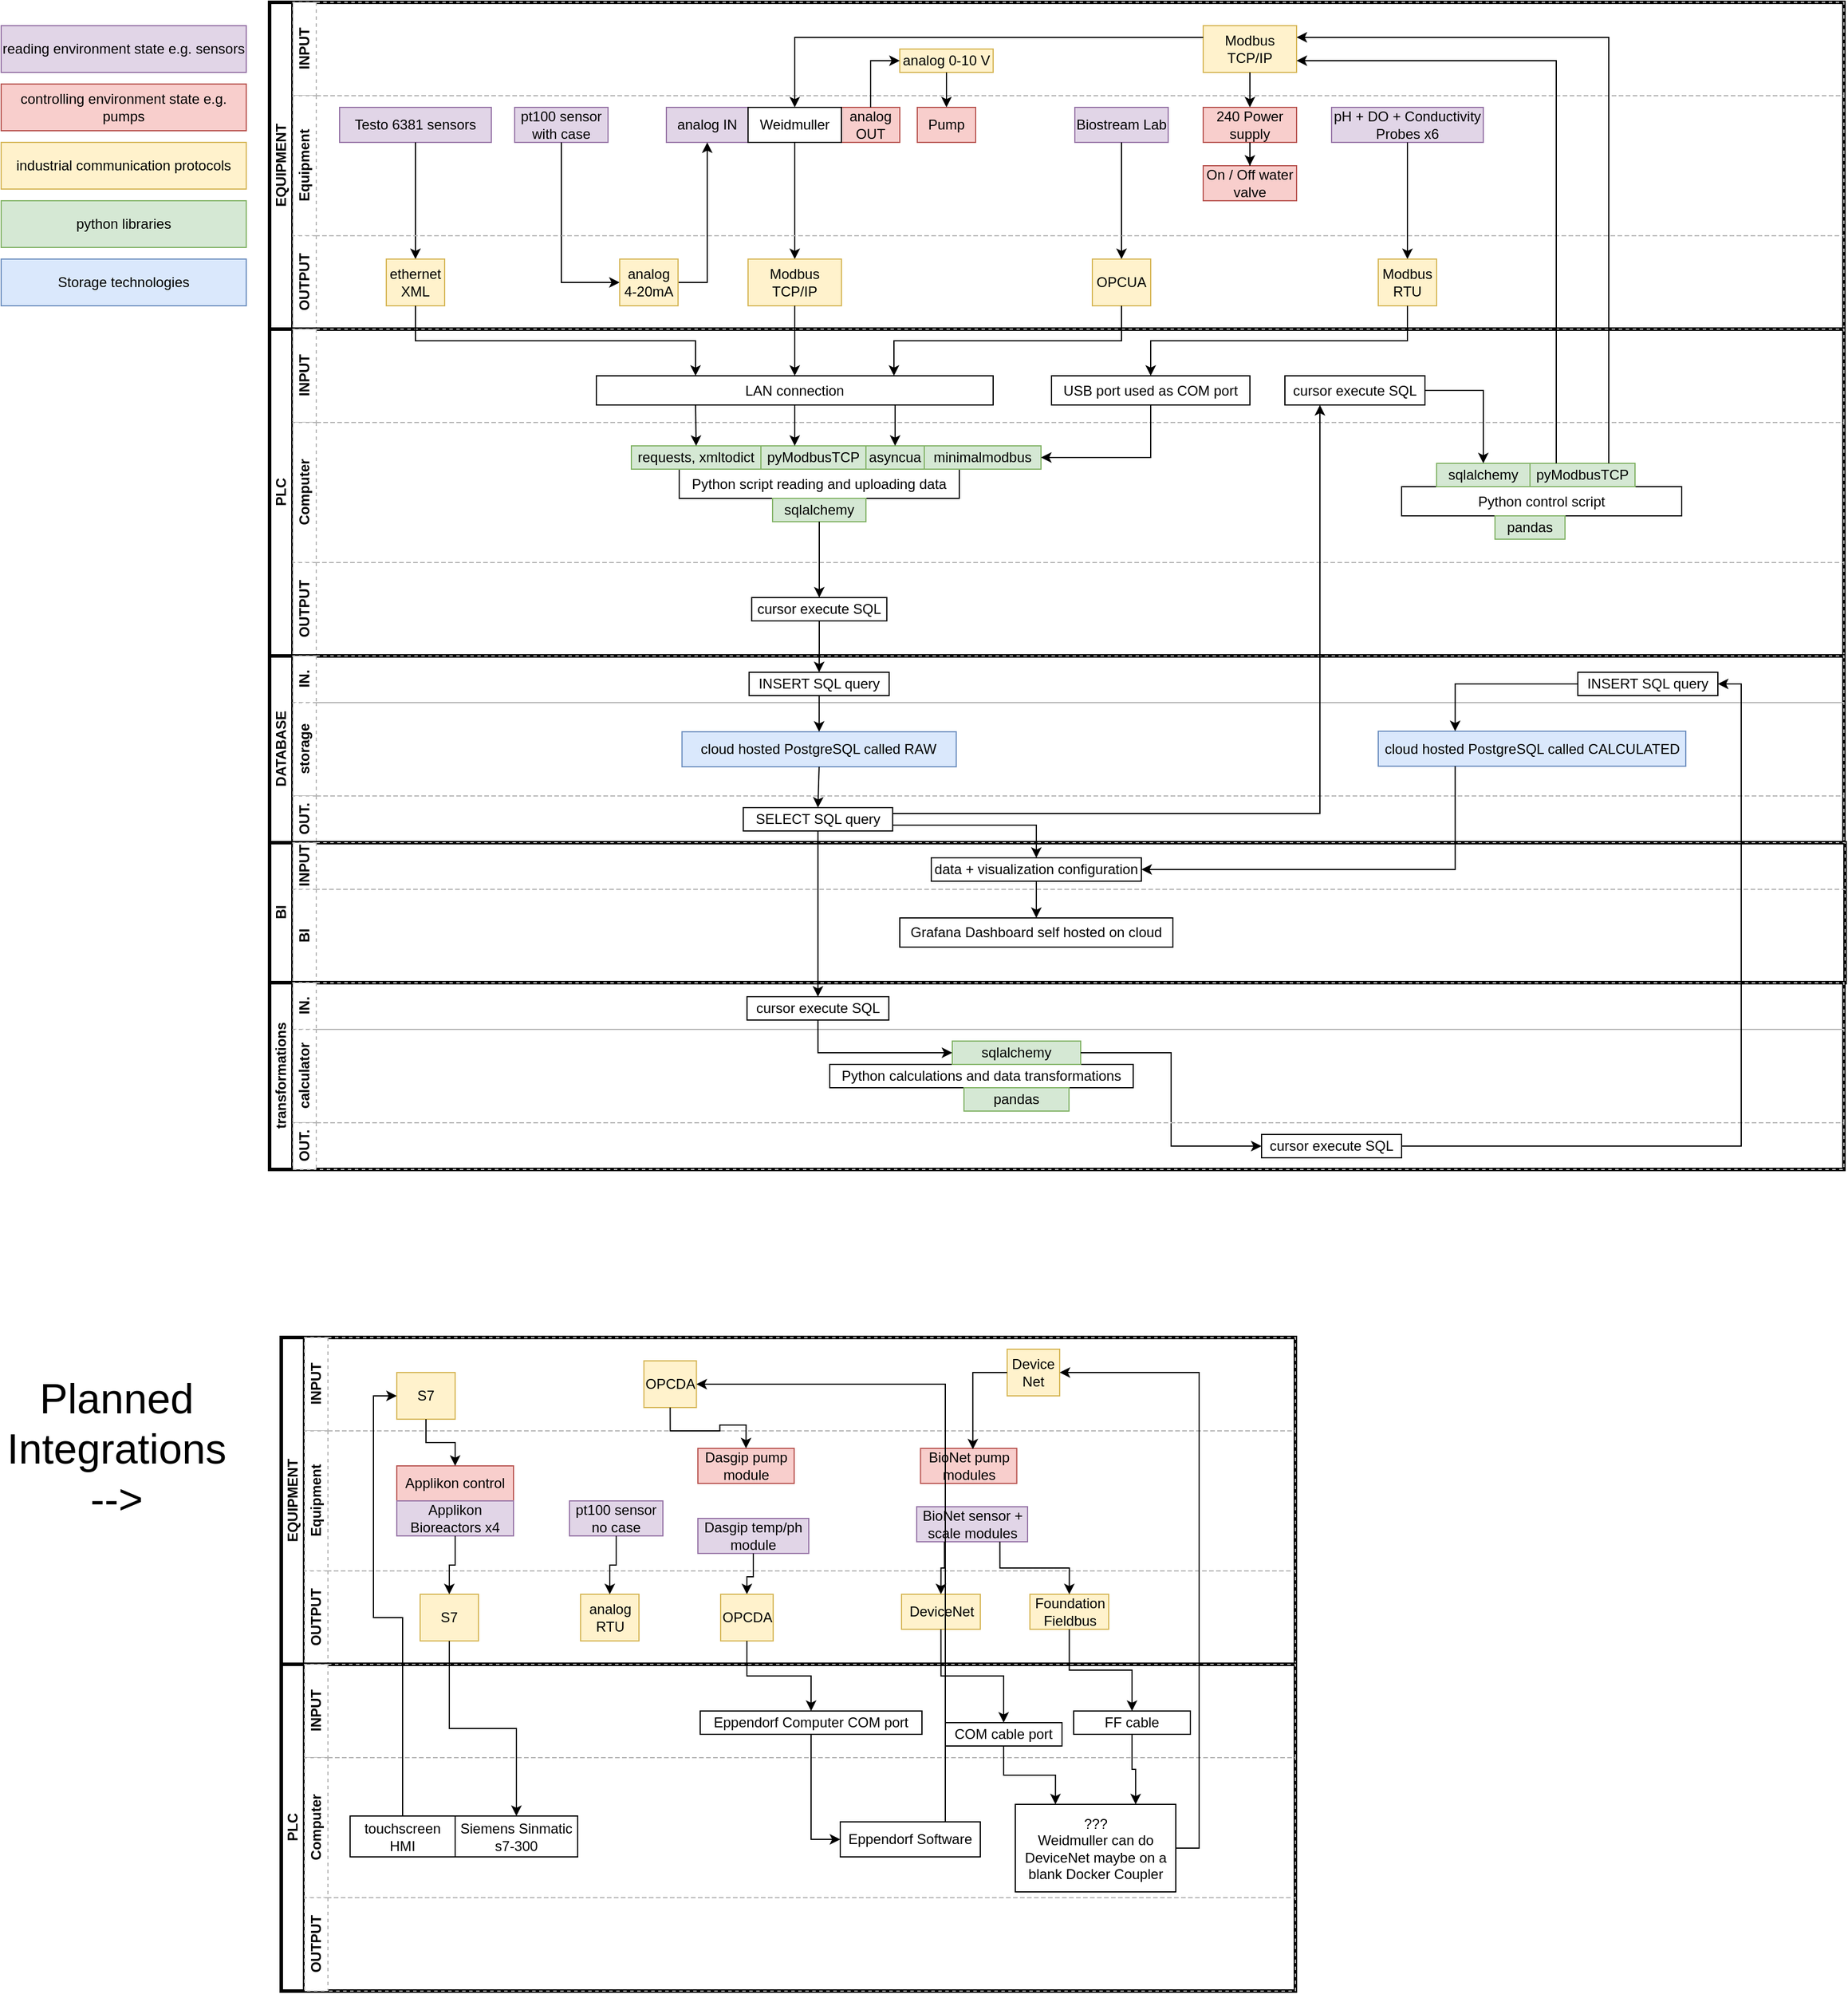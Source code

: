 <mxfile version="24.3.1" type="github">
  <diagram id="prtHgNgQTEPvFCAcTncT" name="Page-1">
    <mxGraphModel dx="4566" dy="2266" grid="1" gridSize="10" guides="1" tooltips="1" connect="1" arrows="1" fold="1" page="1" pageScale="1" pageWidth="2400" pageHeight="1600" math="0" shadow="0">
      <root>
        <mxCell id="0" />
        <mxCell id="1" parent="0" />
        <mxCell id="dNxyNK7c78bLwvsdeMH5-19" value="EQUIPMENT" style="swimlane;html=1;childLayout=stackLayout;resizeParent=1;resizeParentMax=0;horizontal=0;startSize=20;horizontalStack=0;strokeWidth=3;strokeColor=default;swimlaneFillColor=default;fillColor=#FFFFFF;fillStyle=solid;" parent="1" vertex="1">
          <mxGeometry x="241" y="6" width="1349" height="280" as="geometry" />
        </mxCell>
        <mxCell id="dNxyNK7c78bLwvsdeMH5-20" value="INPUT" style="swimlane;html=1;startSize=20;horizontal=0;strokeWidth=1;strokeColor=#b5b5b5;dashed=1;" parent="dNxyNK7c78bLwvsdeMH5-19" vertex="1">
          <mxGeometry x="20" width="1329" height="80" as="geometry" />
        </mxCell>
        <mxCell id="mkR1BZJplaOjV8n7JHUe-274" value="Modbus TCP/IP" style="rounded=0;whiteSpace=wrap;html=1;fontFamily=Helvetica;fontSize=12;align=center;fillColor=#fff2cc;strokeColor=#d6b656;" parent="dNxyNK7c78bLwvsdeMH5-20" vertex="1">
          <mxGeometry x="780" y="20" width="80" height="40" as="geometry" />
        </mxCell>
        <mxCell id="mkR1BZJplaOjV8n7JHUe-46" value="analog 0-10 V" style="rounded=0;whiteSpace=wrap;html=1;fontFamily=Helvetica;fontSize=12;align=center;fillColor=#fff2cc;strokeColor=#d6b656;" parent="dNxyNK7c78bLwvsdeMH5-20" vertex="1">
          <mxGeometry x="520" y="40" width="80" height="20" as="geometry" />
        </mxCell>
        <mxCell id="dNxyNK7c78bLwvsdeMH5-21" value="Equipment" style="swimlane;html=1;startSize=20;horizontal=0;strokeWidth=1;strokeColor=#b5b5b5;dashed=1;" parent="dNxyNK7c78bLwvsdeMH5-19" vertex="1">
          <mxGeometry x="20" y="80" width="1329" height="120" as="geometry" />
        </mxCell>
        <mxCell id="mkR1BZJplaOjV8n7JHUe-163" value="On / Off water valve" style="rounded=0;whiteSpace=wrap;html=1;fontFamily=Helvetica;fontSize=12;align=center;fillColor=#f8cecc;strokeColor=#b85450;" parent="dNxyNK7c78bLwvsdeMH5-21" vertex="1">
          <mxGeometry x="780" y="60" width="80" height="30" as="geometry" />
        </mxCell>
        <mxCell id="mkR1BZJplaOjV8n7JHUe-118" value="240 Power supply" style="rounded=0;whiteSpace=wrap;html=1;fontFamily=Helvetica;fontSize=12;align=center;fillColor=#f8cecc;strokeColor=#b85450;" parent="dNxyNK7c78bLwvsdeMH5-21" vertex="1">
          <mxGeometry x="780" y="10" width="80" height="30" as="geometry" />
        </mxCell>
        <mxCell id="mkR1BZJplaOjV8n7JHUe-164" style="edgeStyle=orthogonalEdgeStyle;rounded=0;orthogonalLoop=1;jettySize=auto;html=1;exitX=0.5;exitY=1;exitDx=0;exitDy=0;" parent="dNxyNK7c78bLwvsdeMH5-21" source="mkR1BZJplaOjV8n7JHUe-118" edge="1" target="mkR1BZJplaOjV8n7JHUe-163">
          <mxGeometry relative="1" as="geometry">
            <mxPoint x="960" y="70" as="targetPoint" />
          </mxGeometry>
        </mxCell>
        <mxCell id="mkR1BZJplaOjV8n7JHUe-84" value="Pump" style="rounded=0;whiteSpace=wrap;html=1;fontFamily=Helvetica;fontSize=12;align=center;fillColor=#f8cecc;strokeColor=#b85450;" parent="dNxyNK7c78bLwvsdeMH5-21" vertex="1">
          <mxGeometry x="535" y="10" width="50" height="30" as="geometry" />
        </mxCell>
        <mxCell id="mkR1BZJplaOjV8n7JHUe-82" value="analog OUT&lt;div&gt;&lt;/div&gt;" style="rounded=0;whiteSpace=wrap;html=1;fontFamily=Helvetica;fontSize=12;align=center;fillColor=#f8cecc;strokeColor=#b85450;" parent="dNxyNK7c78bLwvsdeMH5-21" vertex="1">
          <mxGeometry x="470" y="10" width="50" height="30" as="geometry" />
        </mxCell>
        <mxCell id="mkR1BZJplaOjV8n7JHUe-297" value="Biostream Lab" style="rounded=0;whiteSpace=wrap;html=1;fontFamily=Helvetica;fontSize=12;align=center;fillColor=#e1d5e7;strokeColor=#9673a6;" parent="dNxyNK7c78bLwvsdeMH5-21" vertex="1">
          <mxGeometry x="670" y="10" width="80" height="30" as="geometry" />
        </mxCell>
        <mxCell id="mkR1BZJplaOjV8n7JHUe-184" value="Testo 6381 sensors" style="rounded=0;whiteSpace=wrap;html=1;fontFamily=Helvetica;fontSize=12;align=center;fillColor=#e1d5e7;strokeColor=#9673a6;" parent="dNxyNK7c78bLwvsdeMH5-21" vertex="1">
          <mxGeometry x="40" y="10" width="130" height="30" as="geometry" />
        </mxCell>
        <mxCell id="mkR1BZJplaOjV8n7JHUe-49" value="pt100 sensor with case" style="rounded=0;whiteSpace=wrap;html=1;fontFamily=Helvetica;fontSize=12;align=center;fillColor=#e1d5e7;strokeColor=#9673a6;" parent="dNxyNK7c78bLwvsdeMH5-21" vertex="1">
          <mxGeometry x="190" y="10" width="80" height="30" as="geometry" />
        </mxCell>
        <mxCell id="mkR1BZJplaOjV8n7JHUe-81" value="analog IN&lt;div&gt;&lt;/div&gt;" style="rounded=0;whiteSpace=wrap;html=1;fontFamily=Helvetica;fontSize=12;align=center;fillColor=#e1d5e7;strokeColor=#9673a6;" parent="dNxyNK7c78bLwvsdeMH5-21" vertex="1">
          <mxGeometry x="320" y="10" width="70" height="30" as="geometry" />
        </mxCell>
        <mxCell id="mkR1BZJplaOjV8n7JHUe-73" value="Weidmuller" style="rounded=0;whiteSpace=wrap;html=1;fontFamily=Helvetica;fontSize=12;fontColor=#000000;align=center;" parent="dNxyNK7c78bLwvsdeMH5-21" vertex="1">
          <mxGeometry x="390" y="10" width="80" height="30" as="geometry" />
        </mxCell>
        <mxCell id="mkR1BZJplaOjV8n7JHUe-181" value="pH + DO + Conductivity Probes x6" style="rounded=0;whiteSpace=wrap;html=1;fontFamily=Helvetica;fontSize=12;align=center;fillColor=#e1d5e7;strokeColor=#9673a6;" parent="dNxyNK7c78bLwvsdeMH5-21" vertex="1">
          <mxGeometry x="890" y="10" width="130" height="30" as="geometry" />
        </mxCell>
        <mxCell id="mkR1BZJplaOjV8n7JHUe-114" style="edgeStyle=orthogonalEdgeStyle;rounded=0;orthogonalLoop=1;jettySize=auto;html=1;exitX=0.5;exitY=1;exitDx=0;exitDy=0;entryX=0.5;entryY=0;entryDx=0;entryDy=0;" parent="dNxyNK7c78bLwvsdeMH5-19" source="mkR1BZJplaOjV8n7JHUe-46" target="mkR1BZJplaOjV8n7JHUe-84" edge="1">
          <mxGeometry relative="1" as="geometry" />
        </mxCell>
        <mxCell id="mkR1BZJplaOjV8n7JHUe-83" style="edgeStyle=orthogonalEdgeStyle;rounded=0;orthogonalLoop=1;jettySize=auto;html=1;entryX=0;entryY=0.5;entryDx=0;entryDy=0;exitX=0.5;exitY=0;exitDx=0;exitDy=0;" parent="dNxyNK7c78bLwvsdeMH5-19" source="mkR1BZJplaOjV8n7JHUe-82" target="mkR1BZJplaOjV8n7JHUe-46" edge="1">
          <mxGeometry relative="1" as="geometry" />
        </mxCell>
        <mxCell id="mkR1BZJplaOjV8n7JHUe-121" style="edgeStyle=orthogonalEdgeStyle;rounded=0;orthogonalLoop=1;jettySize=auto;html=1;exitX=0.5;exitY=1;exitDx=0;exitDy=0;entryX=0.5;entryY=0;entryDx=0;entryDy=0;" parent="dNxyNK7c78bLwvsdeMH5-19" source="mkR1BZJplaOjV8n7JHUe-274" target="mkR1BZJplaOjV8n7JHUe-118" edge="1">
          <mxGeometry relative="1" as="geometry">
            <mxPoint x="1020" y="10" as="sourcePoint" />
            <mxPoint x="990" y="30" as="targetPoint" />
          </mxGeometry>
        </mxCell>
        <mxCell id="mkR1BZJplaOjV8n7JHUe-277" style="edgeStyle=orthogonalEdgeStyle;rounded=0;orthogonalLoop=1;jettySize=auto;html=1;exitX=0;exitY=0.25;exitDx=0;exitDy=0;entryX=0.5;entryY=0;entryDx=0;entryDy=0;" parent="dNxyNK7c78bLwvsdeMH5-19" source="mkR1BZJplaOjV8n7JHUe-274" target="mkR1BZJplaOjV8n7JHUe-73" edge="1">
          <mxGeometry relative="1" as="geometry" />
        </mxCell>
        <mxCell id="mkR1BZJplaOjV8n7JHUe-71" style="edgeStyle=orthogonalEdgeStyle;rounded=0;orthogonalLoop=1;jettySize=auto;html=1;entryX=0;entryY=0.5;entryDx=0;entryDy=0;exitX=0.5;exitY=1;exitDx=0;exitDy=0;" parent="dNxyNK7c78bLwvsdeMH5-19" source="mkR1BZJplaOjV8n7JHUe-49" target="mkR1BZJplaOjV8n7JHUe-45" edge="1">
          <mxGeometry relative="1" as="geometry" />
        </mxCell>
        <mxCell id="mkR1BZJplaOjV8n7JHUe-244" style="edgeStyle=orthogonalEdgeStyle;rounded=0;orthogonalLoop=1;jettySize=auto;html=1;exitX=0.5;exitY=1;exitDx=0;exitDy=0;entryX=0.5;entryY=0;entryDx=0;entryDy=0;" parent="dNxyNK7c78bLwvsdeMH5-19" source="mkR1BZJplaOjV8n7JHUe-73" target="mkR1BZJplaOjV8n7JHUe-116" edge="1">
          <mxGeometry relative="1" as="geometry">
            <mxPoint x="690" y="-10" as="sourcePoint" />
            <mxPoint x="710" y="60" as="targetPoint" />
          </mxGeometry>
        </mxCell>
        <mxCell id="mkR1BZJplaOjV8n7JHUe-72" style="edgeStyle=orthogonalEdgeStyle;rounded=0;orthogonalLoop=1;jettySize=auto;html=1;entryX=0.5;entryY=1;entryDx=0;entryDy=0;exitX=1;exitY=0.5;exitDx=0;exitDy=0;" parent="dNxyNK7c78bLwvsdeMH5-19" source="mkR1BZJplaOjV8n7JHUe-45" target="mkR1BZJplaOjV8n7JHUe-81" edge="1">
          <mxGeometry relative="1" as="geometry">
            <mxPoint x="480" y="-40" as="targetPoint" />
          </mxGeometry>
        </mxCell>
        <mxCell id="mkR1BZJplaOjV8n7JHUe-80" value="&lt;div&gt;&lt;/div&gt;" style="edgeLabel;html=1;align=center;verticalAlign=middle;resizable=0;points=[];" parent="mkR1BZJplaOjV8n7JHUe-72" vertex="1" connectable="0">
          <mxGeometry x="-0.156" y="-2" relative="1" as="geometry">
            <mxPoint as="offset" />
          </mxGeometry>
        </mxCell>
        <mxCell id="mkR1BZJplaOjV8n7JHUe-298" style="edgeStyle=orthogonalEdgeStyle;rounded=0;orthogonalLoop=1;jettySize=auto;html=1;entryX=0.5;entryY=0;entryDx=0;entryDy=0;" parent="dNxyNK7c78bLwvsdeMH5-19" source="mkR1BZJplaOjV8n7JHUe-297" target="mkR1BZJplaOjV8n7JHUe-52" edge="1">
          <mxGeometry relative="1" as="geometry" />
        </mxCell>
        <mxCell id="mkR1BZJplaOjV8n7JHUe-185" style="edgeStyle=orthogonalEdgeStyle;rounded=0;orthogonalLoop=1;jettySize=auto;html=1;entryX=0.5;entryY=0;entryDx=0;entryDy=0;" parent="dNxyNK7c78bLwvsdeMH5-19" source="mkR1BZJplaOjV8n7JHUe-184" target="mkR1BZJplaOjV8n7JHUe-186" edge="1">
          <mxGeometry relative="1" as="geometry">
            <mxPoint x="320" y="100" as="targetPoint" />
          </mxGeometry>
        </mxCell>
        <mxCell id="mkR1BZJplaOjV8n7JHUe-182" style="edgeStyle=orthogonalEdgeStyle;rounded=0;orthogonalLoop=1;jettySize=auto;html=1;entryX=0.5;entryY=0;entryDx=0;entryDy=0;" parent="dNxyNK7c78bLwvsdeMH5-19" source="mkR1BZJplaOjV8n7JHUe-181" target="mkR1BZJplaOjV8n7JHUe-170" edge="1">
          <mxGeometry relative="1" as="geometry" />
        </mxCell>
        <mxCell id="mkR1BZJplaOjV8n7JHUe-265" value="OUTPUT" style="swimlane;html=1;startSize=20;horizontal=0;strokeWidth=1;strokeColor=#b5b5b5;dashed=1;" parent="dNxyNK7c78bLwvsdeMH5-19" vertex="1">
          <mxGeometry x="20" y="200" width="1329" height="80" as="geometry" />
        </mxCell>
        <mxCell id="mkR1BZJplaOjV8n7JHUe-186" value="ethernet XML" style="rounded=0;whiteSpace=wrap;html=1;fontFamily=Helvetica;fontSize=12;align=center;fillColor=#fff2cc;strokeColor=#d6b656;" parent="mkR1BZJplaOjV8n7JHUe-265" vertex="1">
          <mxGeometry x="80" y="20" width="50" height="40" as="geometry" />
        </mxCell>
        <mxCell id="mkR1BZJplaOjV8n7JHUe-116" value="Modbus TCP/IP" style="rounded=0;whiteSpace=wrap;html=1;fontFamily=Helvetica;fontSize=12;align=center;fillColor=#fff2cc;strokeColor=#d6b656;" parent="mkR1BZJplaOjV8n7JHUe-265" vertex="1">
          <mxGeometry x="390" y="20" width="80" height="40" as="geometry" />
        </mxCell>
        <mxCell id="mkR1BZJplaOjV8n7JHUe-52" value="OPCUA" style="rounded=0;whiteSpace=wrap;html=1;fontFamily=Helvetica;fontSize=12;align=center;fillColor=#fff2cc;strokeColor=#d6b656;" parent="mkR1BZJplaOjV8n7JHUe-265" vertex="1">
          <mxGeometry x="685" y="20" width="50" height="40" as="geometry" />
        </mxCell>
        <mxCell id="mkR1BZJplaOjV8n7JHUe-170" value="Modbus RTU" style="rounded=0;whiteSpace=wrap;html=1;fontFamily=Helvetica;fontSize=12;align=center;fillColor=#fff2cc;strokeColor=#d6b656;" parent="mkR1BZJplaOjV8n7JHUe-265" vertex="1">
          <mxGeometry x="930" y="20" width="50" height="40" as="geometry" />
        </mxCell>
        <mxCell id="mkR1BZJplaOjV8n7JHUe-45" value="analog 4-20mA" style="rounded=0;whiteSpace=wrap;html=1;fontFamily=Helvetica;fontSize=12;align=center;fillColor=#fff2cc;strokeColor=#d6b656;" parent="mkR1BZJplaOjV8n7JHUe-265" vertex="1">
          <mxGeometry x="280" y="20" width="50" height="40" as="geometry" />
        </mxCell>
        <mxCell id="mkR1BZJplaOjV8n7JHUe-5" value="PLC" style="swimlane;html=1;childLayout=stackLayout;resizeParent=1;resizeParentMax=0;horizontal=0;startSize=20;horizontalStack=0;strokeWidth=3;strokeColor=default;fillColor=#FFFFFF;fillStyle=solid;swimlaneFillColor=default;" parent="1" vertex="1">
          <mxGeometry x="241" y="286" width="1349" height="280" as="geometry" />
        </mxCell>
        <mxCell id="mkR1BZJplaOjV8n7JHUe-10" value="INPUT" style="swimlane;html=1;startSize=20;horizontal=0;strokeWidth=1;strokeColor=#b5b5b5;dashed=1;" parent="mkR1BZJplaOjV8n7JHUe-5" vertex="1">
          <mxGeometry x="20" width="1329" height="80" as="geometry" />
        </mxCell>
        <mxCell id="mkR1BZJplaOjV8n7JHUe-165" value="LAN connection" style="rounded=0;whiteSpace=wrap;html=1;fontColor=#000000;" parent="mkR1BZJplaOjV8n7JHUe-10" vertex="1">
          <mxGeometry x="260" y="40" width="340" height="25" as="geometry" />
        </mxCell>
        <mxCell id="mkR1BZJplaOjV8n7JHUe-168" value="USB port used as COM port" style="rounded=0;whiteSpace=wrap;html=1;fontColor=#000000;" parent="mkR1BZJplaOjV8n7JHUe-10" vertex="1">
          <mxGeometry x="650" y="40" width="170" height="25" as="geometry" />
        </mxCell>
        <mxCell id="mkR1BZJplaOjV8n7JHUe-290" value="cursor execute SQL" style="whiteSpace=wrap;html=1;fontColor=#000000;rounded=0;" parent="mkR1BZJplaOjV8n7JHUe-10" vertex="1">
          <mxGeometry x="850" y="40" width="120" height="25" as="geometry" />
        </mxCell>
        <mxCell id="mkR1BZJplaOjV8n7JHUe-17" value="Computer" style="swimlane;html=1;startSize=20;horizontal=0;strokeWidth=1;strokeColor=#b5b5b5;dashed=1;" parent="mkR1BZJplaOjV8n7JHUe-5" vertex="1">
          <mxGeometry x="20" y="80" width="1329" height="120" as="geometry" />
        </mxCell>
        <mxCell id="mkR1BZJplaOjV8n7JHUe-76" value="Python script reading and uploading data&lt;div&gt;&lt;/div&gt;" style="rounded=0;whiteSpace=wrap;html=1;fontFamily=Helvetica;fontSize=12;fontColor=#000000;align=center;" parent="mkR1BZJplaOjV8n7JHUe-17" vertex="1">
          <mxGeometry x="331" y="40" width="240" height="25" as="geometry" />
        </mxCell>
        <mxCell id="mkR1BZJplaOjV8n7JHUe-174" value="pyModbusTCP&lt;div&gt;&lt;/div&gt;" style="rounded=0;whiteSpace=wrap;html=1;fontFamily=Helvetica;fontSize=12;align=center;fillColor=#d5e8d4;strokeColor=#82b366;" parent="mkR1BZJplaOjV8n7JHUe-17" vertex="1">
          <mxGeometry x="401" y="20" width="90" height="20" as="geometry" />
        </mxCell>
        <mxCell id="mkR1BZJplaOjV8n7JHUe-175" value="asyncua&lt;div&gt;&lt;/div&gt;" style="rounded=0;whiteSpace=wrap;html=1;fontFamily=Helvetica;fontSize=12;align=center;fillColor=#d5e8d4;strokeColor=#82b366;" parent="mkR1BZJplaOjV8n7JHUe-17" vertex="1">
          <mxGeometry x="491" y="20" width="50" height="20" as="geometry" />
        </mxCell>
        <mxCell id="mkR1BZJplaOjV8n7JHUe-177" value="minimalmodbus&lt;div&gt;&lt;/div&gt;" style="rounded=0;whiteSpace=wrap;html=1;fontFamily=Helvetica;fontSize=12;align=center;fillColor=#d5e8d4;strokeColor=#82b366;" parent="mkR1BZJplaOjV8n7JHUe-17" vertex="1">
          <mxGeometry x="541" y="20" width="100" height="20" as="geometry" />
        </mxCell>
        <mxCell id="mkR1BZJplaOjV8n7JHUe-183" value="requests, xmltodict&lt;div&gt;&lt;/div&gt;" style="rounded=0;whiteSpace=wrap;html=1;fontFamily=Helvetica;fontSize=12;align=center;fillColor=#d5e8d4;strokeColor=#82b366;" parent="mkR1BZJplaOjV8n7JHUe-17" vertex="1">
          <mxGeometry x="290" y="20" width="111" height="20" as="geometry" />
        </mxCell>
        <mxCell id="mkR1BZJplaOjV8n7JHUe-276" value="Python control script&lt;div&gt;&lt;/div&gt;" style="rounded=0;whiteSpace=wrap;html=1;fontFamily=Helvetica;fontSize=12;fontColor=#000000;align=center;" parent="mkR1BZJplaOjV8n7JHUe-17" vertex="1">
          <mxGeometry x="950" y="55" width="240" height="25" as="geometry" />
        </mxCell>
        <mxCell id="mkR1BZJplaOjV8n7JHUe-278" value="pyModbusTCP&lt;div&gt;&lt;/div&gt;" style="rounded=0;whiteSpace=wrap;html=1;fontFamily=Helvetica;fontSize=12;align=center;fillColor=#d5e8d4;strokeColor=#82b366;" parent="mkR1BZJplaOjV8n7JHUe-17" vertex="1">
          <mxGeometry x="1060" y="35" width="90" height="20" as="geometry" />
        </mxCell>
        <mxCell id="mkR1BZJplaOjV8n7JHUe-293" value="pandas&lt;div&gt;&lt;/div&gt;" style="rounded=0;whiteSpace=wrap;html=1;fontFamily=Helvetica;fontSize=12;align=center;fillColor=#d5e8d4;strokeColor=#82b366;" parent="mkR1BZJplaOjV8n7JHUe-17" vertex="1">
          <mxGeometry x="1030" y="80" width="60" height="20" as="geometry" />
        </mxCell>
        <mxCell id="mkR1BZJplaOjV8n7JHUe-294" value="sqlalchemy&lt;div&gt;&lt;/div&gt;" style="rounded=0;whiteSpace=wrap;html=1;fontFamily=Helvetica;fontSize=12;align=center;fillColor=#d5e8d4;strokeColor=#82b366;" parent="mkR1BZJplaOjV8n7JHUe-17" vertex="1">
          <mxGeometry x="980" y="35" width="80" height="20" as="geometry" />
        </mxCell>
        <mxCell id="mkR1BZJplaOjV8n7JHUe-295" value="sqlalchemy&lt;div&gt;&lt;/div&gt;" style="rounded=0;whiteSpace=wrap;html=1;fontFamily=Helvetica;fontSize=12;align=center;fillColor=#d5e8d4;strokeColor=#82b366;" parent="mkR1BZJplaOjV8n7JHUe-17" vertex="1">
          <mxGeometry x="411" y="65" width="80" height="20" as="geometry" />
        </mxCell>
        <mxCell id="mkR1BZJplaOjV8n7JHUe-157" style="edgeStyle=orthogonalEdgeStyle;rounded=0;orthogonalLoop=1;jettySize=auto;html=1;" parent="mkR1BZJplaOjV8n7JHUe-5" source="mkR1BZJplaOjV8n7JHUe-295" target="mkR1BZJplaOjV8n7JHUe-156" edge="1">
          <mxGeometry relative="1" as="geometry">
            <mxPoint x="810" y="220" as="sourcePoint" />
          </mxGeometry>
        </mxCell>
        <mxCell id="mkR1BZJplaOjV8n7JHUe-167" style="edgeStyle=orthogonalEdgeStyle;rounded=0;orthogonalLoop=1;jettySize=auto;html=1;entryX=0.322;entryY=0;entryDx=0;entryDy=0;entryPerimeter=0;" parent="mkR1BZJplaOjV8n7JHUe-5" source="mkR1BZJplaOjV8n7JHUe-165" target="mkR1BZJplaOjV8n7JHUe-174" edge="1">
          <mxGeometry relative="1" as="geometry" />
        </mxCell>
        <mxCell id="mkR1BZJplaOjV8n7JHUe-172" style="edgeStyle=orthogonalEdgeStyle;rounded=0;orthogonalLoop=1;jettySize=auto;html=1;exitX=0.5;exitY=1;exitDx=0;exitDy=0;entryX=1;entryY=0.5;entryDx=0;entryDy=0;" parent="mkR1BZJplaOjV8n7JHUe-5" source="mkR1BZJplaOjV8n7JHUe-168" target="mkR1BZJplaOjV8n7JHUe-177" edge="1">
          <mxGeometry relative="1" as="geometry">
            <mxPoint x="790" y="160" as="targetPoint" />
          </mxGeometry>
        </mxCell>
        <mxCell id="mkR1BZJplaOjV8n7JHUe-176" style="edgeStyle=orthogonalEdgeStyle;rounded=0;orthogonalLoop=1;jettySize=auto;html=1;exitX=0.25;exitY=1;exitDx=0;exitDy=0;entryX=0.5;entryY=0;entryDx=0;entryDy=0;" parent="mkR1BZJplaOjV8n7JHUe-5" source="mkR1BZJplaOjV8n7JHUe-165" target="mkR1BZJplaOjV8n7JHUe-183" edge="1">
          <mxGeometry relative="1" as="geometry" />
        </mxCell>
        <mxCell id="mkR1BZJplaOjV8n7JHUe-188" style="edgeStyle=orthogonalEdgeStyle;rounded=0;orthogonalLoop=1;jettySize=auto;html=1;exitX=0.75;exitY=1;exitDx=0;exitDy=0;entryX=0.5;entryY=0;entryDx=0;entryDy=0;" parent="mkR1BZJplaOjV8n7JHUe-5" source="mkR1BZJplaOjV8n7JHUe-165" target="mkR1BZJplaOjV8n7JHUe-175" edge="1">
          <mxGeometry relative="1" as="geometry" />
        </mxCell>
        <mxCell id="mkR1BZJplaOjV8n7JHUe-291" style="edgeStyle=orthogonalEdgeStyle;rounded=0;orthogonalLoop=1;jettySize=auto;html=1;entryX=0.5;entryY=0;entryDx=0;entryDy=0;exitX=1;exitY=0.5;exitDx=0;exitDy=0;" parent="mkR1BZJplaOjV8n7JHUe-5" source="mkR1BZJplaOjV8n7JHUe-290" target="mkR1BZJplaOjV8n7JHUe-294" edge="1">
          <mxGeometry relative="1" as="geometry">
            <mxPoint x="1830" y="81" as="sourcePoint" />
            <mxPoint x="1430" y="160" as="targetPoint" />
          </mxGeometry>
        </mxCell>
        <mxCell id="mkR1BZJplaOjV8n7JHUe-21" value="OUTPUT" style="swimlane;html=1;startSize=20;horizontal=0;strokeWidth=1;strokeColor=#b5b5b5;dashed=1;" parent="mkR1BZJplaOjV8n7JHUe-5" vertex="1">
          <mxGeometry x="20" y="200" width="1329" height="80" as="geometry">
            <mxRectangle x="20" y="240" width="430" height="30" as="alternateBounds" />
          </mxGeometry>
        </mxCell>
        <mxCell id="mkR1BZJplaOjV8n7JHUe-156" value="cursor execute SQL" style="whiteSpace=wrap;html=1;fontColor=#000000;rounded=0;" parent="mkR1BZJplaOjV8n7JHUe-21" vertex="1">
          <mxGeometry x="393.12" y="30" width="115.75" height="20" as="geometry" />
        </mxCell>
        <mxCell id="mkR1BZJplaOjV8n7JHUe-139" value="DATABASE" style="swimlane;html=1;childLayout=stackLayout;resizeParent=1;resizeParentMax=0;horizontal=0;startSize=20;horizontalStack=0;strokeWidth=3;strokeColor=default;fillColor=#FFFFFF;fillStyle=solid;swimlaneFillColor=default;" parent="1" vertex="1">
          <mxGeometry x="241" y="566" width="1349" height="160" as="geometry" />
        </mxCell>
        <mxCell id="mkR1BZJplaOjV8n7JHUe-141" value="IN." style="swimlane;html=1;startSize=20;horizontal=0;strokeWidth=1;strokeColor=#b5b5b5;dashed=1;" parent="mkR1BZJplaOjV8n7JHUe-139" vertex="1">
          <mxGeometry x="20" width="1329" height="40" as="geometry" />
        </mxCell>
        <mxCell id="mkR1BZJplaOjV8n7JHUe-144" value="INSERT SQL query" style="whiteSpace=wrap;html=1;fontColor=#000000;rounded=0;" parent="mkR1BZJplaOjV8n7JHUe-141" vertex="1">
          <mxGeometry x="390.87" y="14" width="120" height="20" as="geometry" />
        </mxCell>
        <mxCell id="mkR1BZJplaOjV8n7JHUe-148" style="edgeStyle=orthogonalEdgeStyle;rounded=0;orthogonalLoop=1;jettySize=auto;html=1;exitX=0.5;exitY=1;exitDx=0;exitDy=0;entryX=0.5;entryY=0;entryDx=0;entryDy=0;" parent="mkR1BZJplaOjV8n7JHUe-141" edge="1">
          <mxGeometry relative="1" as="geometry">
            <mxPoint x="1480" y="90" as="sourcePoint" />
          </mxGeometry>
        </mxCell>
        <mxCell id="mkR1BZJplaOjV8n7JHUe-149" style="edgeStyle=orthogonalEdgeStyle;rounded=0;orthogonalLoop=1;jettySize=auto;html=1;exitX=0.5;exitY=1;exitDx=0;exitDy=0;entryX=0.5;entryY=0;entryDx=0;entryDy=0;" parent="mkR1BZJplaOjV8n7JHUe-141" edge="1">
          <mxGeometry relative="1" as="geometry">
            <mxPoint x="1480" y="-30" as="sourcePoint" />
          </mxGeometry>
        </mxCell>
        <mxCell id="mkR1BZJplaOjV8n7JHUe-240" value="INSERT SQL query" style="whiteSpace=wrap;html=1;fontColor=#000000;rounded=0;" parent="mkR1BZJplaOjV8n7JHUe-141" vertex="1">
          <mxGeometry x="1101" y="14" width="120" height="20" as="geometry" />
        </mxCell>
        <mxCell id="mkR1BZJplaOjV8n7JHUe-150" value="storage" style="swimlane;html=1;startSize=20;horizontal=0;strokeWidth=1;strokeColor=#b5b5b5;dashed=1;" parent="mkR1BZJplaOjV8n7JHUe-139" vertex="1">
          <mxGeometry x="20" y="40" width="1329" height="80" as="geometry" />
        </mxCell>
        <mxCell id="mkR1BZJplaOjV8n7JHUe-220" value="cloud hosted PostgreSQL called RAW" style="whiteSpace=wrap;html=1;rounded=0;fillColor=#dae8fc;strokeColor=#6c8ebf;" parent="mkR1BZJplaOjV8n7JHUe-150" vertex="1">
          <mxGeometry x="333.37" y="25" width="235" height="30" as="geometry" />
        </mxCell>
        <mxCell id="mkR1BZJplaOjV8n7JHUe-238" value="cloud hosted PostgreSQL called CALCULATED" style="whiteSpace=wrap;html=1;rounded=0;fillColor=#dae8fc;strokeColor=#6c8ebf;" parent="mkR1BZJplaOjV8n7JHUe-150" vertex="1">
          <mxGeometry x="930" y="24.5" width="263.5" height="30" as="geometry" />
        </mxCell>
        <mxCell id="mkR1BZJplaOjV8n7JHUe-153" value="OUT." style="swimlane;html=1;startSize=20;horizontal=0;strokeWidth=1;strokeColor=#b5b5b5;dashed=1;" parent="mkR1BZJplaOjV8n7JHUe-139" vertex="1">
          <mxGeometry x="20" y="120" width="1329" height="40" as="geometry">
            <mxRectangle x="20" y="240" width="430" height="30" as="alternateBounds" />
          </mxGeometry>
        </mxCell>
        <mxCell id="mkR1BZJplaOjV8n7JHUe-199" value="SELECT SQL query" style="whiteSpace=wrap;html=1;fontColor=#000000;rounded=0;" parent="mkR1BZJplaOjV8n7JHUe-153" vertex="1">
          <mxGeometry x="385.87" y="10" width="128" height="20" as="geometry" />
        </mxCell>
        <mxCell id="mkR1BZJplaOjV8n7JHUe-158" style="edgeStyle=orthogonalEdgeStyle;rounded=0;orthogonalLoop=1;jettySize=auto;html=1;entryX=0.5;entryY=0;entryDx=0;entryDy=0;" parent="mkR1BZJplaOjV8n7JHUe-139" source="mkR1BZJplaOjV8n7JHUe-144" target="mkR1BZJplaOjV8n7JHUe-220" edge="1">
          <mxGeometry relative="1" as="geometry">
            <mxPoint x="472.92" y="108.44" as="targetPoint" />
          </mxGeometry>
        </mxCell>
        <mxCell id="mkR1BZJplaOjV8n7JHUe-223" style="edgeStyle=orthogonalEdgeStyle;rounded=0;orthogonalLoop=1;jettySize=auto;html=1;exitX=0.5;exitY=1;exitDx=0;exitDy=0;entryX=0.5;entryY=0;entryDx=0;entryDy=0;" parent="mkR1BZJplaOjV8n7JHUe-139" source="mkR1BZJplaOjV8n7JHUe-220" target="mkR1BZJplaOjV8n7JHUe-199" edge="1">
          <mxGeometry relative="1" as="geometry" />
        </mxCell>
        <mxCell id="rFRt4yUqS4FZcKzQcChp-47" style="edgeStyle=orthogonalEdgeStyle;rounded=0;orthogonalLoop=1;jettySize=auto;html=1;exitX=0;exitY=0.5;exitDx=0;exitDy=0;entryX=0.25;entryY=0;entryDx=0;entryDy=0;" edge="1" parent="mkR1BZJplaOjV8n7JHUe-139" source="mkR1BZJplaOjV8n7JHUe-240" target="mkR1BZJplaOjV8n7JHUe-238">
          <mxGeometry relative="1" as="geometry" />
        </mxCell>
        <mxCell id="mkR1BZJplaOjV8n7JHUe-159" style="edgeStyle=orthogonalEdgeStyle;rounded=0;orthogonalLoop=1;jettySize=auto;html=1;exitX=0.5;exitY=1;exitDx=0;exitDy=0;entryX=0.5;entryY=0;entryDx=0;entryDy=0;" parent="1" source="mkR1BZJplaOjV8n7JHUe-156" target="mkR1BZJplaOjV8n7JHUe-144" edge="1">
          <mxGeometry relative="1" as="geometry" />
        </mxCell>
        <mxCell id="mkR1BZJplaOjV8n7JHUe-166" value="" style="edgeStyle=orthogonalEdgeStyle;rounded=0;orthogonalLoop=1;jettySize=auto;html=1;exitX=0.5;exitY=1;exitDx=0;exitDy=0;" parent="1" source="mkR1BZJplaOjV8n7JHUe-116" target="mkR1BZJplaOjV8n7JHUe-165" edge="1">
          <mxGeometry relative="1" as="geometry" />
        </mxCell>
        <mxCell id="mkR1BZJplaOjV8n7JHUe-171" style="edgeStyle=orthogonalEdgeStyle;rounded=0;orthogonalLoop=1;jettySize=auto;html=1;entryX=0.5;entryY=0;entryDx=0;entryDy=0;exitX=0.5;exitY=1;exitDx=0;exitDy=0;" parent="1" source="mkR1BZJplaOjV8n7JHUe-170" target="mkR1BZJplaOjV8n7JHUe-168" edge="1">
          <mxGeometry relative="1" as="geometry" />
        </mxCell>
        <mxCell id="mkR1BZJplaOjV8n7JHUe-173" style="edgeStyle=orthogonalEdgeStyle;rounded=0;orthogonalLoop=1;jettySize=auto;html=1;exitX=0.5;exitY=1;exitDx=0;exitDy=0;entryX=0.75;entryY=0;entryDx=0;entryDy=0;" parent="1" source="mkR1BZJplaOjV8n7JHUe-52" target="mkR1BZJplaOjV8n7JHUe-165" edge="1">
          <mxGeometry relative="1" as="geometry" />
        </mxCell>
        <mxCell id="mkR1BZJplaOjV8n7JHUe-187" style="edgeStyle=orthogonalEdgeStyle;rounded=0;orthogonalLoop=1;jettySize=auto;html=1;entryX=0.25;entryY=0;entryDx=0;entryDy=0;exitX=0.5;exitY=1;exitDx=0;exitDy=0;" parent="1" source="mkR1BZJplaOjV8n7JHUe-186" target="mkR1BZJplaOjV8n7JHUe-165" edge="1">
          <mxGeometry relative="1" as="geometry" />
        </mxCell>
        <mxCell id="mkR1BZJplaOjV8n7JHUe-197" value="BI" style="swimlane;html=1;childLayout=stackLayout;resizeParent=1;resizeParentMax=0;horizontal=0;startSize=20;horizontalStack=0;strokeWidth=3;strokeColor=default;fillColor=#FFFFFF;fillStyle=solid;swimlaneFillColor=default;" parent="1" vertex="1">
          <mxGeometry x="241" y="726" width="1350" height="120" as="geometry" />
        </mxCell>
        <mxCell id="mkR1BZJplaOjV8n7JHUe-198" value="INPUT" style="swimlane;html=1;startSize=20;horizontal=0;strokeWidth=1;strokeColor=#b5b5b5;dashed=1;" parent="mkR1BZJplaOjV8n7JHUe-197" vertex="1">
          <mxGeometry x="20" width="1330" height="40" as="geometry" />
        </mxCell>
        <mxCell id="mkR1BZJplaOjV8n7JHUe-204" style="edgeStyle=orthogonalEdgeStyle;rounded=0;orthogonalLoop=1;jettySize=auto;html=1;exitX=0.5;exitY=1;exitDx=0;exitDy=0;entryX=0.5;entryY=0;entryDx=0;entryDy=0;" parent="mkR1BZJplaOjV8n7JHUe-198" edge="1">
          <mxGeometry relative="1" as="geometry">
            <mxPoint x="1480" y="-30" as="sourcePoint" />
          </mxGeometry>
        </mxCell>
        <mxCell id="mkR1BZJplaOjV8n7JHUe-205" value="BI" style="swimlane;html=1;startSize=20;horizontal=0;strokeWidth=1;strokeColor=#b5b5b5;dashed=1;" parent="mkR1BZJplaOjV8n7JHUe-197" vertex="1">
          <mxGeometry x="20" y="40" width="1330" height="80" as="geometry" />
        </mxCell>
        <mxCell id="rFRt4yUqS4FZcKzQcChp-3" value="data + visualization configuration" style="whiteSpace=wrap;html=1;fontColor=#000000;rounded=0;" vertex="1" parent="mkR1BZJplaOjV8n7JHUe-205">
          <mxGeometry x="547" y="-27" width="180" height="20" as="geometry" />
        </mxCell>
        <mxCell id="rFRt4yUqS4FZcKzQcChp-4" style="edgeStyle=orthogonalEdgeStyle;rounded=0;orthogonalLoop=1;jettySize=auto;html=1;" edge="1" parent="mkR1BZJplaOjV8n7JHUe-205" source="rFRt4yUqS4FZcKzQcChp-3" target="mkR1BZJplaOjV8n7JHUe-296">
          <mxGeometry relative="1" as="geometry" />
        </mxCell>
        <mxCell id="mkR1BZJplaOjV8n7JHUe-296" value="Grafana Dashboard self hosted on cloud" style="whiteSpace=wrap;html=1;fontColor=#000000;rounded=0;" parent="mkR1BZJplaOjV8n7JHUe-205" vertex="1">
          <mxGeometry x="520" y="24.5" width="234" height="25" as="geometry" />
        </mxCell>
        <mxCell id="mkR1BZJplaOjV8n7JHUe-208" value="transformations" style="swimlane;html=1;childLayout=stackLayout;resizeParent=1;resizeParentMax=0;horizontal=0;startSize=20;horizontalStack=0;strokeWidth=3;strokeColor=default;fillColor=#FFFFFF;fillStyle=solid;swimlaneFillColor=default;" parent="1" vertex="1">
          <mxGeometry x="241" y="846" width="1349" height="160" as="geometry" />
        </mxCell>
        <mxCell id="mkR1BZJplaOjV8n7JHUe-209" value="IN." style="swimlane;html=1;startSize=20;horizontal=0;strokeWidth=1;strokeColor=#b5b5b5;dashed=1;" parent="mkR1BZJplaOjV8n7JHUe-208" vertex="1">
          <mxGeometry x="20" width="1329" height="40" as="geometry" />
        </mxCell>
        <mxCell id="mkR1BZJplaOjV8n7JHUe-214" style="edgeStyle=orthogonalEdgeStyle;rounded=0;orthogonalLoop=1;jettySize=auto;html=1;exitX=0.5;exitY=1;exitDx=0;exitDy=0;entryX=0.5;entryY=0;entryDx=0;entryDy=0;" parent="mkR1BZJplaOjV8n7JHUe-209" edge="1">
          <mxGeometry relative="1" as="geometry">
            <mxPoint x="1480" y="90" as="sourcePoint" />
          </mxGeometry>
        </mxCell>
        <mxCell id="mkR1BZJplaOjV8n7JHUe-215" style="edgeStyle=orthogonalEdgeStyle;rounded=0;orthogonalLoop=1;jettySize=auto;html=1;exitX=0.5;exitY=1;exitDx=0;exitDy=0;entryX=0.5;entryY=0;entryDx=0;entryDy=0;" parent="mkR1BZJplaOjV8n7JHUe-209" edge="1">
          <mxGeometry relative="1" as="geometry">
            <mxPoint x="1480" y="30" as="targetPoint" />
          </mxGeometry>
        </mxCell>
        <mxCell id="mkR1BZJplaOjV8n7JHUe-233" value="cursor execute SQL" style="whiteSpace=wrap;html=1;fontColor=#000000;rounded=0;" parent="mkR1BZJplaOjV8n7JHUe-209" vertex="1">
          <mxGeometry x="389.12" y="12" width="121.5" height="20" as="geometry" />
        </mxCell>
        <mxCell id="mkR1BZJplaOjV8n7JHUe-216" value="calculator" style="swimlane;html=1;startSize=20;horizontal=0;strokeWidth=1;strokeColor=#b5b5b5;dashed=1;" parent="mkR1BZJplaOjV8n7JHUe-208" vertex="1">
          <mxGeometry x="20" y="40" width="1329" height="80" as="geometry" />
        </mxCell>
        <mxCell id="mkR1BZJplaOjV8n7JHUe-231" value="Python calculations and data transformations&lt;div&gt;&lt;/div&gt;" style="rounded=0;whiteSpace=wrap;html=1;fontFamily=Helvetica;fontSize=12;fontColor=#000000;align=center;" parent="mkR1BZJplaOjV8n7JHUe-216" vertex="1">
          <mxGeometry x="460" y="30" width="260" height="20" as="geometry" />
        </mxCell>
        <mxCell id="mkR1BZJplaOjV8n7JHUe-283" value="pandas&lt;div&gt;&lt;/div&gt;" style="rounded=0;whiteSpace=wrap;html=1;fontFamily=Helvetica;fontSize=12;align=center;fillColor=#d5e8d4;strokeColor=#82b366;" parent="mkR1BZJplaOjV8n7JHUe-216" vertex="1">
          <mxGeometry x="575" y="50" width="90" height="20" as="geometry" />
        </mxCell>
        <mxCell id="mkR1BZJplaOjV8n7JHUe-284" value="sqlalchemy&lt;div&gt;&lt;/div&gt;" style="rounded=0;whiteSpace=wrap;html=1;fontFamily=Helvetica;fontSize=12;align=center;fillColor=#d5e8d4;strokeColor=#82b366;" parent="mkR1BZJplaOjV8n7JHUe-216" vertex="1">
          <mxGeometry x="565" y="10" width="110" height="20" as="geometry" />
        </mxCell>
        <mxCell id="mkR1BZJplaOjV8n7JHUe-237" style="edgeStyle=orthogonalEdgeStyle;rounded=0;orthogonalLoop=1;jettySize=auto;html=1;exitX=0.5;exitY=1;exitDx=0;exitDy=0;entryX=0;entryY=0.5;entryDx=0;entryDy=0;" parent="mkR1BZJplaOjV8n7JHUe-208" source="mkR1BZJplaOjV8n7JHUe-233" target="mkR1BZJplaOjV8n7JHUe-284" edge="1">
          <mxGeometry relative="1" as="geometry" />
        </mxCell>
        <mxCell id="mkR1BZJplaOjV8n7JHUe-239" style="edgeStyle=orthogonalEdgeStyle;rounded=0;orthogonalLoop=1;jettySize=auto;html=1;exitX=1;exitY=0.5;exitDx=0;exitDy=0;entryX=0;entryY=0.5;entryDx=0;entryDy=0;" parent="mkR1BZJplaOjV8n7JHUe-208" source="mkR1BZJplaOjV8n7JHUe-284" target="mkR1BZJplaOjV8n7JHUe-241" edge="1">
          <mxGeometry relative="1" as="geometry">
            <mxPoint x="1160" y="-280" as="targetPoint" />
          </mxGeometry>
        </mxCell>
        <mxCell id="mkR1BZJplaOjV8n7JHUe-217" value="OUT." style="swimlane;html=1;startSize=20;horizontal=0;strokeWidth=1;strokeColor=#b5b5b5;dashed=1;" parent="mkR1BZJplaOjV8n7JHUe-208" vertex="1">
          <mxGeometry x="20" y="120" width="1329" height="40" as="geometry">
            <mxRectangle x="20" y="240" width="430" height="30" as="alternateBounds" />
          </mxGeometry>
        </mxCell>
        <mxCell id="mkR1BZJplaOjV8n7JHUe-241" value="cursor execute SQL" style="whiteSpace=wrap;html=1;fontColor=#000000;rounded=0;" parent="mkR1BZJplaOjV8n7JHUe-217" vertex="1">
          <mxGeometry x="830" y="10" width="120" height="20" as="geometry" />
        </mxCell>
        <mxCell id="mkR1BZJplaOjV8n7JHUe-232" style="edgeStyle=orthogonalEdgeStyle;rounded=0;orthogonalLoop=1;jettySize=auto;html=1;entryX=0.5;entryY=0;entryDx=0;entryDy=0;exitX=0.5;exitY=1;exitDx=0;exitDy=0;" parent="1" source="mkR1BZJplaOjV8n7JHUe-199" target="mkR1BZJplaOjV8n7JHUe-233" edge="1">
          <mxGeometry relative="1" as="geometry">
            <mxPoint x="1021" y="1146" as="targetPoint" />
          </mxGeometry>
        </mxCell>
        <mxCell id="mkR1BZJplaOjV8n7JHUe-242" style="edgeStyle=orthogonalEdgeStyle;rounded=0;orthogonalLoop=1;jettySize=auto;html=1;exitX=1;exitY=0.5;exitDx=0;exitDy=0;entryX=1;entryY=0.5;entryDx=0;entryDy=0;" parent="1" source="mkR1BZJplaOjV8n7JHUe-241" target="mkR1BZJplaOjV8n7JHUe-240" edge="1">
          <mxGeometry relative="1" as="geometry" />
        </mxCell>
        <mxCell id="mkR1BZJplaOjV8n7JHUe-247" value="reading environment state e.g. sensors" style="rounded=0;whiteSpace=wrap;html=1;fontFamily=Helvetica;fontSize=12;align=center;fillColor=#e1d5e7;strokeColor=#9673a6;" parent="1" vertex="1">
          <mxGeometry x="11" y="26" width="210" height="40" as="geometry" />
        </mxCell>
        <mxCell id="mkR1BZJplaOjV8n7JHUe-248" value="controlling environment state e.g. pumps" style="rounded=0;whiteSpace=wrap;html=1;fontFamily=Helvetica;fontSize=12;align=center;fillColor=#f8cecc;strokeColor=#b85450;" parent="1" vertex="1">
          <mxGeometry x="11" y="76" width="210" height="40" as="geometry" />
        </mxCell>
        <mxCell id="mkR1BZJplaOjV8n7JHUe-249" value="industrial communication protocols" style="rounded=0;whiteSpace=wrap;html=1;fontFamily=Helvetica;fontSize=12;align=center;fillColor=#fff2cc;strokeColor=#d6b656;" parent="1" vertex="1">
          <mxGeometry x="11" y="126" width="210" height="40" as="geometry" />
        </mxCell>
        <mxCell id="mkR1BZJplaOjV8n7JHUe-250" value="python libraries" style="rounded=0;whiteSpace=wrap;html=1;fontFamily=Helvetica;fontSize=12;align=center;fillColor=#d5e8d4;strokeColor=#82b366;" parent="1" vertex="1">
          <mxGeometry x="11" y="176" width="210" height="40" as="geometry" />
        </mxCell>
        <mxCell id="mkR1BZJplaOjV8n7JHUe-279" style="edgeStyle=orthogonalEdgeStyle;rounded=0;orthogonalLoop=1;jettySize=auto;html=1;exitX=1;exitY=0.25;exitDx=0;exitDy=0;entryX=0.25;entryY=1;entryDx=0;entryDy=0;" parent="1" source="mkR1BZJplaOjV8n7JHUe-199" target="mkR1BZJplaOjV8n7JHUe-290" edge="1">
          <mxGeometry relative="1" as="geometry" />
        </mxCell>
        <mxCell id="mkR1BZJplaOjV8n7JHUe-280" style="edgeStyle=orthogonalEdgeStyle;rounded=0;orthogonalLoop=1;jettySize=auto;html=1;exitX=0.25;exitY=0;exitDx=0;exitDy=0;entryX=1;entryY=0.75;entryDx=0;entryDy=0;" parent="1" source="mkR1BZJplaOjV8n7JHUe-278" target="mkR1BZJplaOjV8n7JHUe-274" edge="1">
          <mxGeometry relative="1" as="geometry" />
        </mxCell>
        <mxCell id="mkR1BZJplaOjV8n7JHUe-281" style="edgeStyle=orthogonalEdgeStyle;rounded=0;orthogonalLoop=1;jettySize=auto;html=1;exitX=0.75;exitY=0;exitDx=0;exitDy=0;entryX=1;entryY=0.25;entryDx=0;entryDy=0;" parent="1" source="mkR1BZJplaOjV8n7JHUe-278" target="mkR1BZJplaOjV8n7JHUe-274" edge="1">
          <mxGeometry relative="1" as="geometry" />
        </mxCell>
        <mxCell id="mkR1BZJplaOjV8n7JHUe-289" value="Storage technologies" style="rounded=0;whiteSpace=wrap;html=1;fontFamily=Helvetica;fontSize=12;align=center;fillColor=#dae8fc;strokeColor=#6c8ebf;" parent="1" vertex="1">
          <mxGeometry x="11" y="226" width="210" height="40" as="geometry" />
        </mxCell>
        <mxCell id="mkR1BZJplaOjV8n7JHUe-207" style="edgeStyle=orthogonalEdgeStyle;rounded=0;orthogonalLoop=1;jettySize=auto;html=1;entryX=0.5;entryY=0;entryDx=0;entryDy=0;exitX=1;exitY=0.75;exitDx=0;exitDy=0;" parent="1" source="mkR1BZJplaOjV8n7JHUe-199" edge="1" target="rFRt4yUqS4FZcKzQcChp-3">
          <mxGeometry relative="1" as="geometry">
            <mxPoint x="551" y="876" as="targetPoint" />
          </mxGeometry>
        </mxCell>
        <mxCell id="rFRt4yUqS4FZcKzQcChp-46" style="edgeStyle=orthogonalEdgeStyle;rounded=0;orthogonalLoop=1;jettySize=auto;html=1;exitX=0.25;exitY=1;exitDx=0;exitDy=0;entryX=1;entryY=0.5;entryDx=0;entryDy=0;" edge="1" parent="1" source="mkR1BZJplaOjV8n7JHUe-238" target="rFRt4yUqS4FZcKzQcChp-3">
          <mxGeometry relative="1" as="geometry" />
        </mxCell>
        <mxCell id="rFRt4yUqS4FZcKzQcChp-49" value="EQUIPMENT" style="swimlane;html=1;childLayout=stackLayout;resizeParent=1;resizeParentMax=0;horizontal=0;startSize=20;horizontalStack=0;strokeWidth=3;strokeColor=default;swimlaneFillColor=default;fillColor=#FFFFFF;fillStyle=solid;" vertex="1" parent="1">
          <mxGeometry x="251" y="1150" width="869" height="280" as="geometry" />
        </mxCell>
        <mxCell id="rFRt4yUqS4FZcKzQcChp-50" value="INPUT" style="swimlane;html=1;startSize=20;horizontal=0;strokeWidth=1;strokeColor=#b5b5b5;dashed=1;" vertex="1" parent="rFRt4yUqS4FZcKzQcChp-49">
          <mxGeometry x="20" width="849" height="80" as="geometry" />
        </mxCell>
        <mxCell id="rFRt4yUqS4FZcKzQcChp-53" value="OPCDA" style="rounded=0;whiteSpace=wrap;html=1;fontFamily=Helvetica;fontSize=12;align=center;fillColor=#fff2cc;strokeColor=#d6b656;" vertex="1" parent="rFRt4yUqS4FZcKzQcChp-50">
          <mxGeometry x="290.75" y="20" width="45" height="40" as="geometry" />
        </mxCell>
        <mxCell id="rFRt4yUqS4FZcKzQcChp-54" value="S7" style="rounded=0;whiteSpace=wrap;html=1;fontFamily=Helvetica;fontSize=12;align=center;fillColor=#fff2cc;strokeColor=#d6b656;" vertex="1" parent="rFRt4yUqS4FZcKzQcChp-50">
          <mxGeometry x="79" y="30" width="50" height="40" as="geometry" />
        </mxCell>
        <mxCell id="rFRt4yUqS4FZcKzQcChp-55" value="Device Net" style="rounded=0;whiteSpace=wrap;html=1;fontFamily=Helvetica;fontSize=12;align=center;fillColor=#fff2cc;strokeColor=#d6b656;" vertex="1" parent="rFRt4yUqS4FZcKzQcChp-50">
          <mxGeometry x="602" y="10" width="45" height="40" as="geometry" />
        </mxCell>
        <mxCell id="rFRt4yUqS4FZcKzQcChp-56" value="Equipment" style="swimlane;html=1;startSize=20;horizontal=0;strokeWidth=1;strokeColor=#b5b5b5;dashed=1;" vertex="1" parent="rFRt4yUqS4FZcKzQcChp-49">
          <mxGeometry x="20" y="80" width="849" height="120" as="geometry" />
        </mxCell>
        <mxCell id="rFRt4yUqS4FZcKzQcChp-71" value="Applikon control" style="rounded=0;whiteSpace=wrap;html=1;fontFamily=Helvetica;fontSize=12;align=center;fillColor=#f8cecc;strokeColor=#b85450;" vertex="1" parent="rFRt4yUqS4FZcKzQcChp-56">
          <mxGeometry x="79" y="30" width="100" height="30" as="geometry" />
        </mxCell>
        <mxCell id="rFRt4yUqS4FZcKzQcChp-70" value="Applikon Bioreactors x4" style="rounded=0;whiteSpace=wrap;html=1;fontFamily=Helvetica;fontSize=12;align=center;fillColor=#e1d5e7;strokeColor=#9673a6;" vertex="1" parent="rFRt4yUqS4FZcKzQcChp-56">
          <mxGeometry x="79" y="60" width="100" height="30" as="geometry" />
        </mxCell>
        <mxCell id="rFRt4yUqS4FZcKzQcChp-95" value="pt100 sensor no case" style="rounded=0;whiteSpace=wrap;html=1;fontFamily=Helvetica;fontSize=12;align=center;fillColor=#e1d5e7;strokeColor=#9673a6;" vertex="1" parent="rFRt4yUqS4FZcKzQcChp-56">
          <mxGeometry x="227" y="60" width="80" height="30" as="geometry" />
        </mxCell>
        <mxCell id="rFRt4yUqS4FZcKzQcChp-60" value="Dasgip pump module" style="rounded=0;whiteSpace=wrap;html=1;fontFamily=Helvetica;fontSize=12;align=center;fillColor=#f8cecc;strokeColor=#b85450;" vertex="1" parent="rFRt4yUqS4FZcKzQcChp-56">
          <mxGeometry x="337" y="15" width="82.5" height="30" as="geometry" />
        </mxCell>
        <mxCell id="rFRt4yUqS4FZcKzQcChp-64" value="Dasgip temp/ph module" style="rounded=0;whiteSpace=wrap;html=1;fontFamily=Helvetica;fontSize=12;align=center;fillColor=#e1d5e7;strokeColor=#9673a6;" vertex="1" parent="rFRt4yUqS4FZcKzQcChp-56">
          <mxGeometry x="337" y="75" width="95" height="30" as="geometry" />
        </mxCell>
        <mxCell id="rFRt4yUqS4FZcKzQcChp-73" value="BioNet pump modules" style="rounded=0;whiteSpace=wrap;html=1;fontFamily=Helvetica;fontSize=12;align=center;fillColor=#f8cecc;strokeColor=#b85450;" vertex="1" parent="rFRt4yUqS4FZcKzQcChp-56">
          <mxGeometry x="527.75" y="15" width="82.5" height="30" as="geometry" />
        </mxCell>
        <mxCell id="rFRt4yUqS4FZcKzQcChp-125" value="BioNet sensor + scale modules" style="rounded=0;whiteSpace=wrap;html=1;fontFamily=Helvetica;fontSize=12;align=center;fillColor=#e1d5e7;strokeColor=#9673a6;" vertex="1" parent="rFRt4yUqS4FZcKzQcChp-56">
          <mxGeometry x="524.5" y="65" width="95" height="30" as="geometry" />
        </mxCell>
        <mxCell id="rFRt4yUqS4FZcKzQcChp-78" style="edgeStyle=orthogonalEdgeStyle;rounded=0;orthogonalLoop=1;jettySize=auto;html=1;exitX=0.5;exitY=1;exitDx=0;exitDy=0;entryX=0.5;entryY=0;entryDx=0;entryDy=0;" edge="1" parent="rFRt4yUqS4FZcKzQcChp-49" source="rFRt4yUqS4FZcKzQcChp-53" target="rFRt4yUqS4FZcKzQcChp-60">
          <mxGeometry relative="1" as="geometry" />
        </mxCell>
        <mxCell id="rFRt4yUqS4FZcKzQcChp-84" style="edgeStyle=orthogonalEdgeStyle;rounded=0;orthogonalLoop=1;jettySize=auto;html=1;" edge="1" parent="rFRt4yUqS4FZcKzQcChp-49" source="rFRt4yUqS4FZcKzQcChp-64" target="rFRt4yUqS4FZcKzQcChp-93">
          <mxGeometry relative="1" as="geometry">
            <mxPoint x="1500" y="65" as="targetPoint" />
          </mxGeometry>
        </mxCell>
        <mxCell id="rFRt4yUqS4FZcKzQcChp-86" style="edgeStyle=orthogonalEdgeStyle;rounded=0;orthogonalLoop=1;jettySize=auto;html=1;entryX=0.5;entryY=0;entryDx=0;entryDy=0;" edge="1" parent="rFRt4yUqS4FZcKzQcChp-49" source="rFRt4yUqS4FZcKzQcChp-69">
          <mxGeometry relative="1" as="geometry">
            <mxPoint x="975.0" y="220" as="targetPoint" />
          </mxGeometry>
        </mxCell>
        <mxCell id="rFRt4yUqS4FZcKzQcChp-87" value="OUTPUT" style="swimlane;html=1;startSize=20;horizontal=0;strokeWidth=1;strokeColor=#b5b5b5;dashed=1;" vertex="1" parent="rFRt4yUqS4FZcKzQcChp-49">
          <mxGeometry x="20" y="200" width="849" height="80" as="geometry" />
        </mxCell>
        <mxCell id="rFRt4yUqS4FZcKzQcChp-93" value="OPCDA" style="rounded=0;whiteSpace=wrap;html=1;fontFamily=Helvetica;fontSize=12;align=center;fillColor=#fff2cc;strokeColor=#d6b656;" vertex="1" parent="rFRt4yUqS4FZcKzQcChp-87">
          <mxGeometry x="356.5" y="20" width="45" height="40" as="geometry" />
        </mxCell>
        <mxCell id="rFRt4yUqS4FZcKzQcChp-94" value="S7" style="rounded=0;whiteSpace=wrap;html=1;fontFamily=Helvetica;fontSize=12;align=center;fillColor=#fff2cc;strokeColor=#d6b656;" vertex="1" parent="rFRt4yUqS4FZcKzQcChp-87">
          <mxGeometry x="99" y="20" width="50" height="40" as="geometry" />
        </mxCell>
        <mxCell id="rFRt4yUqS4FZcKzQcChp-97" value="analog RTU" style="rounded=0;whiteSpace=wrap;html=1;fontFamily=Helvetica;fontSize=12;align=center;fillColor=#fff2cc;strokeColor=#d6b656;" vertex="1" parent="rFRt4yUqS4FZcKzQcChp-87">
          <mxGeometry x="236.5" y="20" width="50" height="40" as="geometry" />
        </mxCell>
        <mxCell id="rFRt4yUqS4FZcKzQcChp-98" value="Foundation Fieldbus" style="rounded=0;whiteSpace=wrap;html=1;fontFamily=Helvetica;fontSize=12;align=center;fillColor=#fff2cc;strokeColor=#d6b656;" vertex="1" parent="rFRt4yUqS4FZcKzQcChp-87">
          <mxGeometry x="621.5" y="20" width="67.5" height="30" as="geometry" />
        </mxCell>
        <mxCell id="rFRt4yUqS4FZcKzQcChp-99" value="DeviceNet" style="rounded=0;whiteSpace=wrap;html=1;fontFamily=Helvetica;fontSize=12;align=center;fillColor=#fff2cc;strokeColor=#d6b656;" vertex="1" parent="rFRt4yUqS4FZcKzQcChp-87">
          <mxGeometry x="511.5" y="20" width="67.5" height="30" as="geometry" />
        </mxCell>
        <mxCell id="rFRt4yUqS4FZcKzQcChp-100" style="edgeStyle=orthogonalEdgeStyle;rounded=0;orthogonalLoop=1;jettySize=auto;html=1;entryX=0.5;entryY=0;entryDx=0;entryDy=0;" edge="1" parent="rFRt4yUqS4FZcKzQcChp-49" source="rFRt4yUqS4FZcKzQcChp-70" target="rFRt4yUqS4FZcKzQcChp-94">
          <mxGeometry relative="1" as="geometry" />
        </mxCell>
        <mxCell id="rFRt4yUqS4FZcKzQcChp-101" style="edgeStyle=orthogonalEdgeStyle;rounded=0;orthogonalLoop=1;jettySize=auto;html=1;" edge="1" parent="rFRt4yUqS4FZcKzQcChp-49" source="rFRt4yUqS4FZcKzQcChp-54" target="rFRt4yUqS4FZcKzQcChp-71">
          <mxGeometry relative="1" as="geometry" />
        </mxCell>
        <mxCell id="rFRt4yUqS4FZcKzQcChp-102" style="edgeStyle=orthogonalEdgeStyle;rounded=0;orthogonalLoop=1;jettySize=auto;html=1;exitX=0;exitY=0.5;exitDx=0;exitDy=0;entryX=0.544;entryY=0.027;entryDx=0;entryDy=0;entryPerimeter=0;" edge="1" parent="rFRt4yUqS4FZcKzQcChp-49" source="rFRt4yUqS4FZcKzQcChp-55" target="rFRt4yUqS4FZcKzQcChp-73">
          <mxGeometry relative="1" as="geometry" />
        </mxCell>
        <mxCell id="rFRt4yUqS4FZcKzQcChp-96" style="edgeStyle=orthogonalEdgeStyle;rounded=0;orthogonalLoop=1;jettySize=auto;html=1;exitX=0.5;exitY=1;exitDx=0;exitDy=0;" edge="1" parent="rFRt4yUqS4FZcKzQcChp-49" source="rFRt4yUqS4FZcKzQcChp-95" target="rFRt4yUqS4FZcKzQcChp-97">
          <mxGeometry relative="1" as="geometry" />
        </mxCell>
        <mxCell id="rFRt4yUqS4FZcKzQcChp-190" style="edgeStyle=orthogonalEdgeStyle;rounded=0;orthogonalLoop=1;jettySize=auto;html=1;entryX=0.5;entryY=0;entryDx=0;entryDy=0;exitX=0.25;exitY=1;exitDx=0;exitDy=0;" edge="1" parent="rFRt4yUqS4FZcKzQcChp-49" source="rFRt4yUqS4FZcKzQcChp-125" target="rFRt4yUqS4FZcKzQcChp-99">
          <mxGeometry relative="1" as="geometry" />
        </mxCell>
        <mxCell id="rFRt4yUqS4FZcKzQcChp-187" style="edgeStyle=orthogonalEdgeStyle;rounded=0;orthogonalLoop=1;jettySize=auto;html=1;entryX=0.5;entryY=0;entryDx=0;entryDy=0;exitX=0.75;exitY=1;exitDx=0;exitDy=0;" edge="1" parent="rFRt4yUqS4FZcKzQcChp-49" source="rFRt4yUqS4FZcKzQcChp-125" target="rFRt4yUqS4FZcKzQcChp-98">
          <mxGeometry relative="1" as="geometry">
            <mxPoint x="2211" y="185" as="sourcePoint" />
            <mxPoint x="2246" y="220" as="targetPoint" />
          </mxGeometry>
        </mxCell>
        <mxCell id="rFRt4yUqS4FZcKzQcChp-103" value="PLC" style="swimlane;html=1;childLayout=stackLayout;resizeParent=1;resizeParentMax=0;horizontal=0;startSize=20;horizontalStack=0;strokeWidth=3;strokeColor=default;fillColor=#FFFFFF;fillStyle=solid;swimlaneFillColor=default;" vertex="1" parent="1">
          <mxGeometry x="251" y="1430" width="869" height="280" as="geometry" />
        </mxCell>
        <mxCell id="rFRt4yUqS4FZcKzQcChp-104" value="INPUT" style="swimlane;html=1;startSize=20;horizontal=0;strokeWidth=1;strokeColor=#b5b5b5;dashed=1;" vertex="1" parent="rFRt4yUqS4FZcKzQcChp-103">
          <mxGeometry x="20" width="849" height="80" as="geometry" />
        </mxCell>
        <mxCell id="rFRt4yUqS4FZcKzQcChp-105" value="Eppendorf Computer COM port" style="whiteSpace=wrap;html=1;fontColor=#000000;rounded=0;" vertex="1" parent="rFRt4yUqS4FZcKzQcChp-104">
          <mxGeometry x="339" y="40" width="190" height="20" as="geometry" />
        </mxCell>
        <mxCell id="rFRt4yUqS4FZcKzQcChp-109" value="COM cable port" style="whiteSpace=wrap;html=1;fontColor=#000000;rounded=0;" vertex="1" parent="rFRt4yUqS4FZcKzQcChp-104">
          <mxGeometry x="549" y="50" width="100" height="20" as="geometry" />
        </mxCell>
        <mxCell id="rFRt4yUqS4FZcKzQcChp-110" value="FF cable" style="whiteSpace=wrap;html=1;fontColor=#000000;rounded=0;" vertex="1" parent="rFRt4yUqS4FZcKzQcChp-104">
          <mxGeometry x="659" y="40" width="100" height="20" as="geometry" />
        </mxCell>
        <mxCell id="rFRt4yUqS4FZcKzQcChp-111" value="Computer" style="swimlane;html=1;startSize=20;horizontal=0;strokeWidth=1;strokeColor=#b5b5b5;dashed=1;" vertex="1" parent="rFRt4yUqS4FZcKzQcChp-103">
          <mxGeometry x="20" y="80" width="849" height="120" as="geometry" />
        </mxCell>
        <mxCell id="rFRt4yUqS4FZcKzQcChp-119" value="Eppendorf Software" style="whiteSpace=wrap;html=1;fontColor=#000000;rounded=0;" vertex="1" parent="rFRt4yUqS4FZcKzQcChp-111">
          <mxGeometry x="459" y="55" width="120" height="30" as="geometry" />
        </mxCell>
        <mxCell id="rFRt4yUqS4FZcKzQcChp-123" value="Siemens Sinmatic s7-300" style="whiteSpace=wrap;html=1;fontColor=#000000;rounded=0;" vertex="1" parent="rFRt4yUqS4FZcKzQcChp-111">
          <mxGeometry x="129" y="50" width="105" height="35" as="geometry" />
        </mxCell>
        <mxCell id="rFRt4yUqS4FZcKzQcChp-124" value="touchscreen&lt;div&gt;HMI&lt;/div&gt;" style="whiteSpace=wrap;html=1;fontColor=#000000;rounded=0;" vertex="1" parent="rFRt4yUqS4FZcKzQcChp-111">
          <mxGeometry x="39" y="50" width="90" height="35" as="geometry" />
        </mxCell>
        <mxCell id="rFRt4yUqS4FZcKzQcChp-126" value="???&lt;div&gt;Weidmuller can do DeviceNet maybe on a blank Docker Coupler&lt;/div&gt;" style="whiteSpace=wrap;html=1;fontColor=#000000;rounded=0;" vertex="1" parent="rFRt4yUqS4FZcKzQcChp-111">
          <mxGeometry x="609" y="40" width="137.5" height="75" as="geometry" />
        </mxCell>
        <mxCell id="rFRt4yUqS4FZcKzQcChp-132" style="edgeStyle=orthogonalEdgeStyle;rounded=0;orthogonalLoop=1;jettySize=auto;html=1;exitX=0.5;exitY=1;exitDx=0;exitDy=0;entryX=0;entryY=0.5;entryDx=0;entryDy=0;" edge="1" parent="rFRt4yUqS4FZcKzQcChp-103" source="rFRt4yUqS4FZcKzQcChp-105" target="rFRt4yUqS4FZcKzQcChp-119">
          <mxGeometry relative="1" as="geometry" />
        </mxCell>
        <mxCell id="rFRt4yUqS4FZcKzQcChp-134" value="OUTPUT" style="swimlane;html=1;startSize=20;horizontal=0;strokeWidth=1;strokeColor=#b5b5b5;dashed=1;" vertex="1" parent="rFRt4yUqS4FZcKzQcChp-103">
          <mxGeometry x="20" y="200" width="849" height="80" as="geometry">
            <mxRectangle x="20" y="240" width="430" height="30" as="alternateBounds" />
          </mxGeometry>
        </mxCell>
        <mxCell id="rFRt4yUqS4FZcKzQcChp-136" style="edgeStyle=orthogonalEdgeStyle;rounded=0;orthogonalLoop=1;jettySize=auto;html=1;exitX=0.5;exitY=1;exitDx=0;exitDy=0;entryX=0.25;entryY=0;entryDx=0;entryDy=0;" edge="1" parent="rFRt4yUqS4FZcKzQcChp-103" source="rFRt4yUqS4FZcKzQcChp-109" target="rFRt4yUqS4FZcKzQcChp-126">
          <mxGeometry relative="1" as="geometry" />
        </mxCell>
        <mxCell id="rFRt4yUqS4FZcKzQcChp-137" style="edgeStyle=orthogonalEdgeStyle;rounded=0;orthogonalLoop=1;jettySize=auto;html=1;entryX=0.75;entryY=0;entryDx=0;entryDy=0;" edge="1" parent="rFRt4yUqS4FZcKzQcChp-103" source="rFRt4yUqS4FZcKzQcChp-110" target="rFRt4yUqS4FZcKzQcChp-126">
          <mxGeometry relative="1" as="geometry" />
        </mxCell>
        <mxCell id="rFRt4yUqS4FZcKzQcChp-177" style="edgeStyle=orthogonalEdgeStyle;rounded=0;orthogonalLoop=1;jettySize=auto;html=1;exitX=0.5;exitY=1;exitDx=0;exitDy=0;" edge="1" parent="1" source="rFRt4yUqS4FZcKzQcChp-93" target="rFRt4yUqS4FZcKzQcChp-105">
          <mxGeometry relative="1" as="geometry" />
        </mxCell>
        <mxCell id="rFRt4yUqS4FZcKzQcChp-183" style="edgeStyle=orthogonalEdgeStyle;rounded=0;orthogonalLoop=1;jettySize=auto;html=1;exitX=0.75;exitY=0;exitDx=0;exitDy=0;entryX=1;entryY=0.5;entryDx=0;entryDy=0;" edge="1" parent="1" source="rFRt4yUqS4FZcKzQcChp-119" target="rFRt4yUqS4FZcKzQcChp-53">
          <mxGeometry relative="1" as="geometry">
            <mxPoint x="1711" y="1600" as="sourcePoint" />
            <mxPoint x="1821" y="1220" as="targetPoint" />
          </mxGeometry>
        </mxCell>
        <mxCell id="rFRt4yUqS4FZcKzQcChp-185" style="edgeStyle=orthogonalEdgeStyle;rounded=0;orthogonalLoop=1;jettySize=auto;html=1;exitX=0.5;exitY=1;exitDx=0;exitDy=0;entryX=0.5;entryY=0;entryDx=0;entryDy=0;" edge="1" parent="1" source="rFRt4yUqS4FZcKzQcChp-94" target="rFRt4yUqS4FZcKzQcChp-123">
          <mxGeometry relative="1" as="geometry">
            <mxPoint x="2191" y="1510" as="targetPoint" />
          </mxGeometry>
        </mxCell>
        <mxCell id="rFRt4yUqS4FZcKzQcChp-186" style="edgeStyle=orthogonalEdgeStyle;rounded=0;orthogonalLoop=1;jettySize=auto;html=1;exitX=0.5;exitY=0;exitDx=0;exitDy=0;entryX=0;entryY=0.5;entryDx=0;entryDy=0;" edge="1" parent="1" source="rFRt4yUqS4FZcKzQcChp-124" target="rFRt4yUqS4FZcKzQcChp-54">
          <mxGeometry relative="1" as="geometry">
            <mxPoint x="2081" y="1200" as="targetPoint" />
          </mxGeometry>
        </mxCell>
        <mxCell id="rFRt4yUqS4FZcKzQcChp-188" style="edgeStyle=orthogonalEdgeStyle;rounded=0;orthogonalLoop=1;jettySize=auto;html=1;entryX=0.5;entryY=0;entryDx=0;entryDy=0;" edge="1" parent="1" source="rFRt4yUqS4FZcKzQcChp-98" target="rFRt4yUqS4FZcKzQcChp-110">
          <mxGeometry relative="1" as="geometry" />
        </mxCell>
        <mxCell id="rFRt4yUqS4FZcKzQcChp-189" style="edgeStyle=orthogonalEdgeStyle;rounded=0;orthogonalLoop=1;jettySize=auto;html=1;exitX=1;exitY=0.5;exitDx=0;exitDy=0;entryX=1;entryY=0.5;entryDx=0;entryDy=0;" edge="1" parent="1" source="rFRt4yUqS4FZcKzQcChp-126" target="rFRt4yUqS4FZcKzQcChp-55">
          <mxGeometry relative="1" as="geometry" />
        </mxCell>
        <mxCell id="rFRt4yUqS4FZcKzQcChp-191" style="edgeStyle=orthogonalEdgeStyle;rounded=0;orthogonalLoop=1;jettySize=auto;html=1;exitX=0.5;exitY=1;exitDx=0;exitDy=0;entryX=0.5;entryY=0;entryDx=0;entryDy=0;" edge="1" parent="1" source="rFRt4yUqS4FZcKzQcChp-99" target="rFRt4yUqS4FZcKzQcChp-109">
          <mxGeometry relative="1" as="geometry" />
        </mxCell>
        <mxCell id="rFRt4yUqS4FZcKzQcChp-21" value="Planned Integrations --&amp;gt;" style="text;html=1;align=center;verticalAlign=middle;whiteSpace=wrap;rounded=0;fontSize=36;" vertex="1" parent="1">
          <mxGeometry x="30" y="1220" width="160" height="50" as="geometry" />
        </mxCell>
      </root>
    </mxGraphModel>
  </diagram>
</mxfile>
